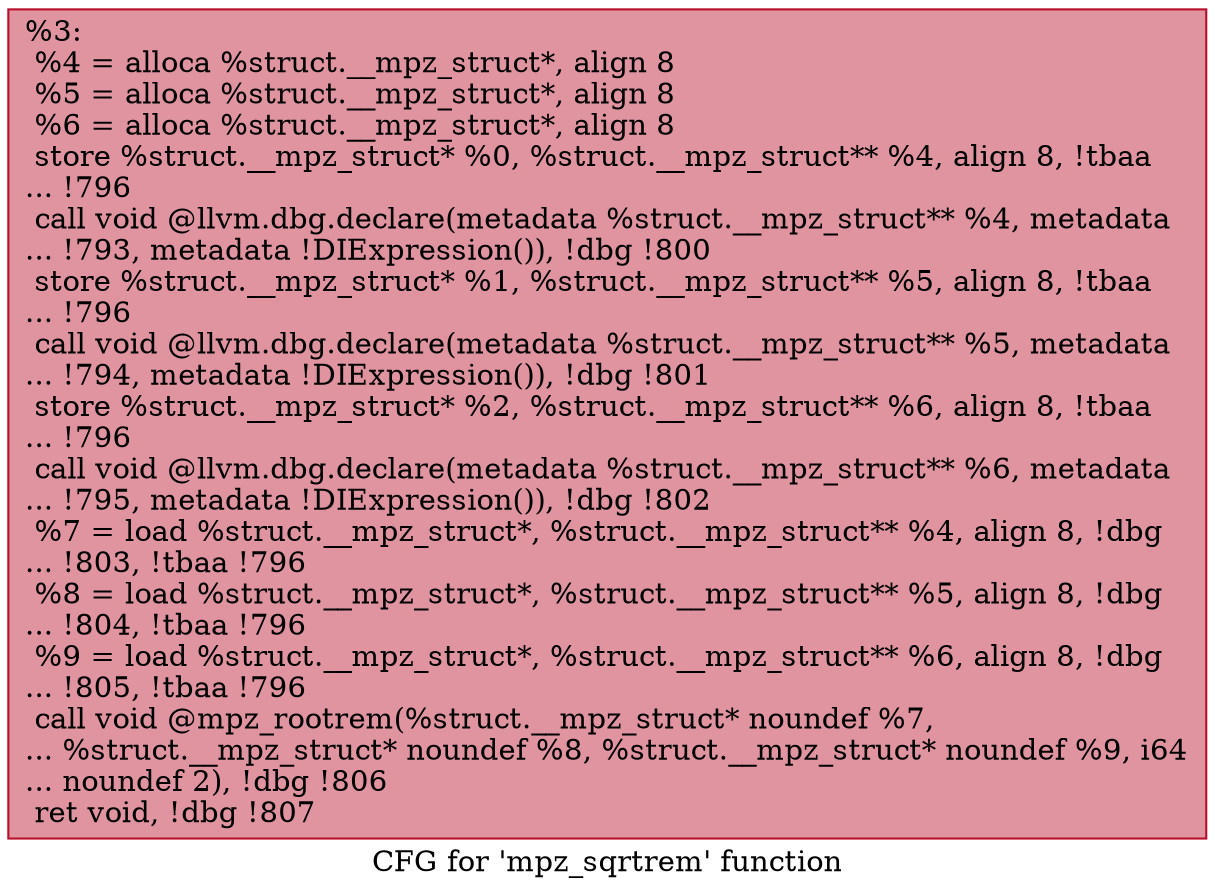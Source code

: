 digraph "CFG for 'mpz_sqrtrem' function" {
	label="CFG for 'mpz_sqrtrem' function";

	Node0x2818d50 [shape=record,color="#b70d28ff", style=filled, fillcolor="#b70d2870",label="{%3:\l  %4 = alloca %struct.__mpz_struct*, align 8\l  %5 = alloca %struct.__mpz_struct*, align 8\l  %6 = alloca %struct.__mpz_struct*, align 8\l  store %struct.__mpz_struct* %0, %struct.__mpz_struct** %4, align 8, !tbaa\l... !796\l  call void @llvm.dbg.declare(metadata %struct.__mpz_struct** %4, metadata\l... !793, metadata !DIExpression()), !dbg !800\l  store %struct.__mpz_struct* %1, %struct.__mpz_struct** %5, align 8, !tbaa\l... !796\l  call void @llvm.dbg.declare(metadata %struct.__mpz_struct** %5, metadata\l... !794, metadata !DIExpression()), !dbg !801\l  store %struct.__mpz_struct* %2, %struct.__mpz_struct** %6, align 8, !tbaa\l... !796\l  call void @llvm.dbg.declare(metadata %struct.__mpz_struct** %6, metadata\l... !795, metadata !DIExpression()), !dbg !802\l  %7 = load %struct.__mpz_struct*, %struct.__mpz_struct** %4, align 8, !dbg\l... !803, !tbaa !796\l  %8 = load %struct.__mpz_struct*, %struct.__mpz_struct** %5, align 8, !dbg\l... !804, !tbaa !796\l  %9 = load %struct.__mpz_struct*, %struct.__mpz_struct** %6, align 8, !dbg\l... !805, !tbaa !796\l  call void @mpz_rootrem(%struct.__mpz_struct* noundef %7,\l... %struct.__mpz_struct* noundef %8, %struct.__mpz_struct* noundef %9, i64\l... noundef 2), !dbg !806\l  ret void, !dbg !807\l}"];
}

